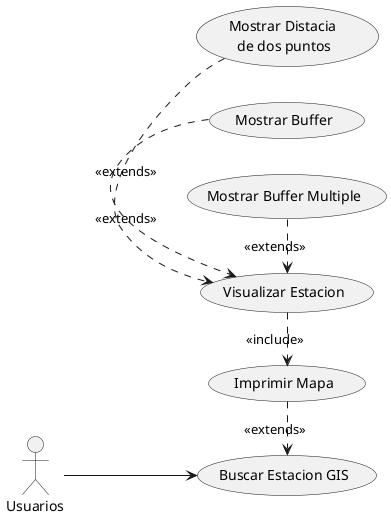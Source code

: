 @startuml casoUso
left to right direction
:Usuarios: --> (Usuario)
"Buscar Estacion GIS" as (Usuario)
(Imprimir Mapa) .> (Usuario):<<extends>>
(Visualizar Estacion).>(Imprimir Mapa):<<include>>
(Mostrar Distacia \nde dos puntos).>(Visualizar Estacion):<<extends>>
(Mostrar Buffer).>(Visualizar Estacion):<<extends>>
(Mostrar Buffer Multiple).>(Visualizar Estacion):<<extends>>
@enduml